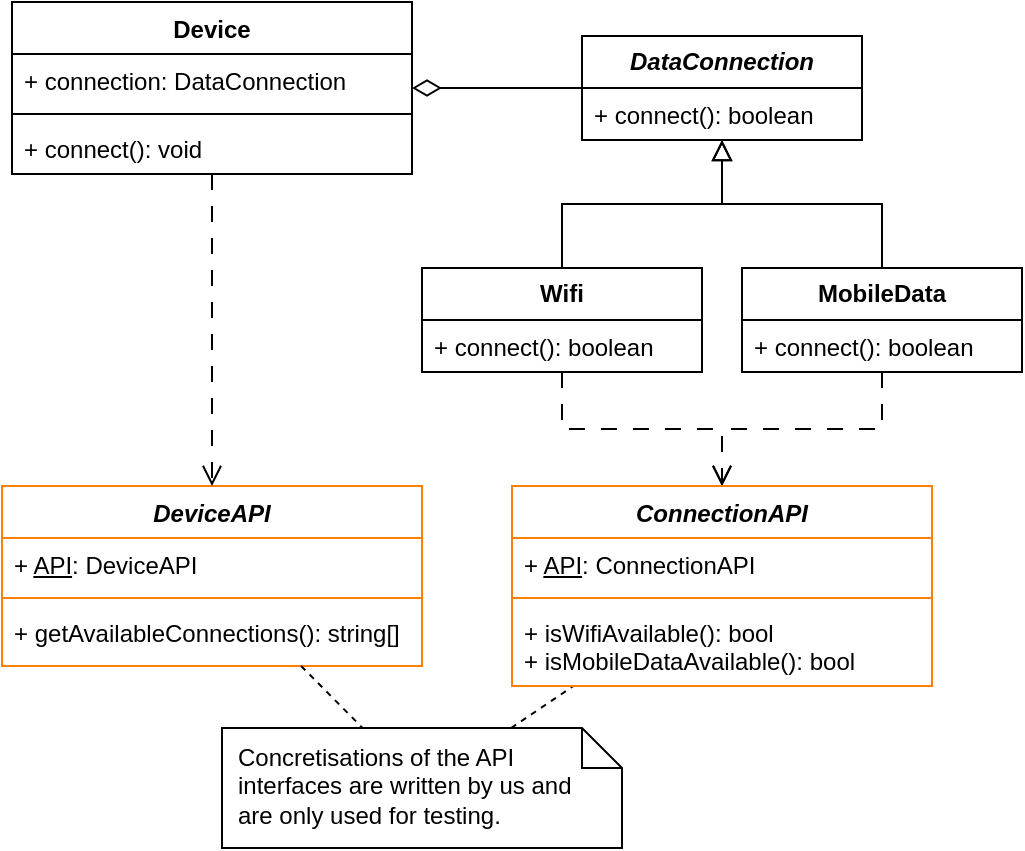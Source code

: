 <mxfile version="26.1.1" pages="2">
  <diagram name="class" id="6plBSOpS0Jz09j6BIykL">
    <mxGraphModel dx="956" dy="557" grid="1" gridSize="10" guides="1" tooltips="1" connect="1" arrows="1" fold="1" page="1" pageScale="1" pageWidth="850" pageHeight="1100" math="0" shadow="0">
      <root>
        <mxCell id="0" />
        <mxCell id="1" parent="0" />
        <mxCell id="0V4wMv4VKGkyA-5Q7Wvw-1" value="&lt;i&gt;DeviceAPI&lt;/i&gt;" style="swimlane;fontStyle=1;align=center;verticalAlign=top;childLayout=stackLayout;horizontal=1;startSize=26;horizontalStack=0;resizeParent=1;resizeParentMax=0;resizeLast=0;collapsible=1;marginBottom=0;whiteSpace=wrap;html=1;hachureGap=4;fontFamily=Helvetica;strokeColor=#FF8000;" parent="1" vertex="1">
          <mxGeometry x="60" y="619" width="210" height="90" as="geometry" />
        </mxCell>
        <mxCell id="0V4wMv4VKGkyA-5Q7Wvw-2" value="+ &lt;u&gt;API&lt;/u&gt;: DeviceAPI" style="text;strokeColor=none;fillColor=none;align=left;verticalAlign=top;spacingLeft=4;spacingRight=4;overflow=hidden;rotatable=0;points=[[0,0.5],[1,0.5]];portConstraint=eastwest;whiteSpace=wrap;html=1;fontFamily=Helvetica;" parent="0V4wMv4VKGkyA-5Q7Wvw-1" vertex="1">
          <mxGeometry y="26" width="210" height="26" as="geometry" />
        </mxCell>
        <mxCell id="0V4wMv4VKGkyA-5Q7Wvw-3" value="" style="line;strokeWidth=1;fillColor=none;align=left;verticalAlign=middle;spacingTop=-1;spacingLeft=3;spacingRight=3;rotatable=0;labelPosition=right;points=[];portConstraint=eastwest;strokeColor=inherit;hachureGap=4;fontFamily=Helvetica;" parent="0V4wMv4VKGkyA-5Q7Wvw-1" vertex="1">
          <mxGeometry y="52" width="210" height="8" as="geometry" />
        </mxCell>
        <mxCell id="0V4wMv4VKGkyA-5Q7Wvw-4" value="+&amp;nbsp;getAvailableConnections(): string[]" style="text;strokeColor=none;fillColor=none;align=left;verticalAlign=top;spacingLeft=4;spacingRight=4;overflow=hidden;rotatable=0;points=[[0,0.5],[1,0.5]];portConstraint=eastwest;whiteSpace=wrap;html=1;fontFamily=Helvetica;" parent="0V4wMv4VKGkyA-5Q7Wvw-1" vertex="1">
          <mxGeometry y="60" width="210" height="30" as="geometry" />
        </mxCell>
        <mxCell id="l8JdB6MDl1ZhQ7gIEwZ--3" style="edgeStyle=orthogonalEdgeStyle;rounded=0;orthogonalLoop=1;jettySize=auto;html=1;endArrow=diamondThin;endFill=0;labelBackgroundColor=none;fontColor=default;startSize=8;endSize=12;fontFamily=Helvetica;" parent="1" source="l8JdB6MDl1ZhQ7gIEwZ--8" target="oLJPzWroiVdDNahnMrBw-4" edge="1">
          <mxGeometry relative="1" as="geometry">
            <mxPoint x="360" y="420" as="sourcePoint" />
            <mxPoint x="280" y="420" as="targetPoint" />
          </mxGeometry>
        </mxCell>
        <mxCell id="l8JdB6MDl1ZhQ7gIEwZ--6" style="edgeStyle=orthogonalEdgeStyle;rounded=0;hachureGap=4;orthogonalLoop=1;jettySize=auto;html=1;fontFamily=Helvetica;fontColor=default;endArrow=block;endFill=0;endSize=8;labelBackgroundColor=none;" parent="1" source="oLJPzWroiVdDNahnMrBw-12" target="l8JdB6MDl1ZhQ7gIEwZ--8" edge="1">
          <mxGeometry relative="1" as="geometry">
            <mxPoint x="420" y="450" as="targetPoint" />
            <mxPoint x="350" y="510" as="sourcePoint" />
          </mxGeometry>
        </mxCell>
        <mxCell id="oLJPzWroiVdDNahnMrBw-8" style="edgeStyle=orthogonalEdgeStyle;rounded=0;hachureGap=4;orthogonalLoop=1;jettySize=auto;html=1;fontFamily=Helvetica;dashed=1;endArrow=open;endFill=0;endSize=8;startSize=8;dashPattern=8 8;" parent="1" source="oLJPzWroiVdDNahnMrBw-12" target="0V4wMv4VKGkyA-5Q7Wvw-5" edge="1">
          <mxGeometry relative="1" as="geometry">
            <mxPoint x="350" y="570" as="sourcePoint" />
            <mxPoint x="420" y="620" as="targetPoint" />
          </mxGeometry>
        </mxCell>
        <mxCell id="l8JdB6MDl1ZhQ7gIEwZ--7" style="edgeStyle=orthogonalEdgeStyle;rounded=0;hachureGap=4;orthogonalLoop=1;jettySize=auto;html=1;fontFamily=Helvetica;fontColor=default;endArrow=block;endFill=0;startSize=8;endSize=8;labelBackgroundColor=none;" parent="1" source="oLJPzWroiVdDNahnMrBw-14" target="l8JdB6MDl1ZhQ7gIEwZ--8" edge="1">
          <mxGeometry relative="1" as="geometry">
            <mxPoint x="420" y="450" as="targetPoint" />
            <mxPoint x="490" y="510" as="sourcePoint" />
          </mxGeometry>
        </mxCell>
        <mxCell id="oLJPzWroiVdDNahnMrBw-9" style="edgeStyle=orthogonalEdgeStyle;rounded=0;hachureGap=4;orthogonalLoop=1;jettySize=auto;html=1;fontFamily=Helvetica;dashed=1;endArrow=open;endFill=0;endSize=8;startSize=8;dashPattern=8 8;" parent="1" source="oLJPzWroiVdDNahnMrBw-14" target="0V4wMv4VKGkyA-5Q7Wvw-5" edge="1">
          <mxGeometry relative="1" as="geometry">
            <mxPoint x="490" y="570" as="sourcePoint" />
            <mxPoint x="420" y="620" as="targetPoint" />
          </mxGeometry>
        </mxCell>
        <mxCell id="l8JdB6MDl1ZhQ7gIEwZ--8" value="&lt;b&gt;&lt;i&gt;DataConnection&lt;/i&gt;&lt;/b&gt;" style="swimlane;fontStyle=0;childLayout=stackLayout;horizontal=1;startSize=26;horizontalStack=0;resizeParent=1;resizeParentMax=0;resizeLast=0;collapsible=1;marginBottom=0;whiteSpace=wrap;html=1;hachureGap=4;fontFamily=Helvetica;labelBackgroundColor=none;" parent="1" vertex="1">
          <mxGeometry x="350" y="394" width="140" height="52" as="geometry" />
        </mxCell>
        <mxCell id="l8JdB6MDl1ZhQ7gIEwZ--9" value="+ connect(): boolean" style="text;strokeColor=none;fillColor=none;align=left;verticalAlign=top;spacingLeft=4;spacingRight=4;overflow=hidden;rotatable=0;points=[[0,0.5],[1,0.5]];portConstraint=eastwest;whiteSpace=wrap;html=1;fontFamily=Helvetica;labelBackgroundColor=none;" parent="l8JdB6MDl1ZhQ7gIEwZ--8" vertex="1">
          <mxGeometry y="26" width="140" height="26" as="geometry" />
        </mxCell>
        <mxCell id="oLJPzWroiVdDNahnMrBw-10" style="edgeStyle=orthogonalEdgeStyle;rounded=0;hachureGap=4;orthogonalLoop=1;jettySize=auto;html=1;fontFamily=Helvetica;dashed=1;endArrow=open;endFill=0;endSize=8;startSize=8;dashPattern=8 8;" parent="1" source="oLJPzWroiVdDNahnMrBw-4" target="0V4wMv4VKGkyA-5Q7Wvw-1" edge="1">
          <mxGeometry relative="1" as="geometry" />
        </mxCell>
        <mxCell id="oLJPzWroiVdDNahnMrBw-4" value="Device" style="swimlane;fontStyle=1;align=center;verticalAlign=top;childLayout=stackLayout;horizontal=1;startSize=26;horizontalStack=0;resizeParent=1;resizeParentMax=0;resizeLast=0;collapsible=1;marginBottom=0;whiteSpace=wrap;html=1;hachureGap=4;fontFamily=Helvetica;" parent="1" vertex="1">
          <mxGeometry x="65" y="377" width="200" height="86" as="geometry" />
        </mxCell>
        <mxCell id="oLJPzWroiVdDNahnMrBw-5" value="+ connection: DataConnection" style="text;strokeColor=none;fillColor=none;align=left;verticalAlign=top;spacingLeft=4;spacingRight=4;overflow=hidden;rotatable=0;points=[[0,0.5],[1,0.5]];portConstraint=eastwest;whiteSpace=wrap;html=1;fontFamily=Helvetica;" parent="oLJPzWroiVdDNahnMrBw-4" vertex="1">
          <mxGeometry y="26" width="200" height="26" as="geometry" />
        </mxCell>
        <mxCell id="oLJPzWroiVdDNahnMrBw-6" value="" style="line;strokeWidth=1;fillColor=none;align=left;verticalAlign=middle;spacingTop=-1;spacingLeft=3;spacingRight=3;rotatable=0;labelPosition=right;points=[];portConstraint=eastwest;strokeColor=inherit;hachureGap=4;fontFamily=Helvetica;" parent="oLJPzWroiVdDNahnMrBw-4" vertex="1">
          <mxGeometry y="52" width="200" height="8" as="geometry" />
        </mxCell>
        <mxCell id="oLJPzWroiVdDNahnMrBw-7" value="+ connect(): void" style="text;strokeColor=none;fillColor=none;align=left;verticalAlign=top;spacingLeft=4;spacingRight=4;overflow=hidden;rotatable=0;points=[[0,0.5],[1,0.5]];portConstraint=eastwest;whiteSpace=wrap;html=1;fontFamily=Helvetica;" parent="oLJPzWroiVdDNahnMrBw-4" vertex="1">
          <mxGeometry y="60" width="200" height="26" as="geometry" />
        </mxCell>
        <mxCell id="oLJPzWroiVdDNahnMrBw-12" value="&lt;b&gt;Wifi&lt;/b&gt;" style="swimlane;fontStyle=0;childLayout=stackLayout;horizontal=1;startSize=26;horizontalStack=0;resizeParent=1;resizeParentMax=0;resizeLast=0;collapsible=1;marginBottom=0;whiteSpace=wrap;html=1;hachureGap=4;fontFamily=Helvetica;labelBackgroundColor=none;" parent="1" vertex="1">
          <mxGeometry x="270" y="510" width="140" height="52" as="geometry" />
        </mxCell>
        <mxCell id="oLJPzWroiVdDNahnMrBw-13" value="+ connect(): boolean" style="text;strokeColor=none;fillColor=none;align=left;verticalAlign=top;spacingLeft=4;spacingRight=4;overflow=hidden;rotatable=0;points=[[0,0.5],[1,0.5]];portConstraint=eastwest;whiteSpace=wrap;html=1;fontFamily=Helvetica;labelBackgroundColor=none;" parent="oLJPzWroiVdDNahnMrBw-12" vertex="1">
          <mxGeometry y="26" width="140" height="26" as="geometry" />
        </mxCell>
        <mxCell id="oLJPzWroiVdDNahnMrBw-14" value="&lt;b&gt;MobileData&lt;/b&gt;" style="swimlane;fontStyle=0;childLayout=stackLayout;horizontal=1;startSize=26;horizontalStack=0;resizeParent=1;resizeParentMax=0;resizeLast=0;collapsible=1;marginBottom=0;whiteSpace=wrap;html=1;hachureGap=4;fontFamily=Helvetica;labelBackgroundColor=none;" parent="1" vertex="1">
          <mxGeometry x="430" y="510" width="140" height="52" as="geometry" />
        </mxCell>
        <mxCell id="oLJPzWroiVdDNahnMrBw-15" value="+ connect(): boolean" style="text;strokeColor=none;fillColor=none;align=left;verticalAlign=top;spacingLeft=4;spacingRight=4;overflow=hidden;rotatable=0;points=[[0,0.5],[1,0.5]];portConstraint=eastwest;whiteSpace=wrap;html=1;fontFamily=Helvetica;labelBackgroundColor=none;" parent="oLJPzWroiVdDNahnMrBw-14" vertex="1">
          <mxGeometry y="26" width="140" height="26" as="geometry" />
        </mxCell>
        <mxCell id="oLJPzWroiVdDNahnMrBw-17" style="rounded=0;hachureGap=4;orthogonalLoop=1;jettySize=auto;html=1;fontFamily=Helvetica;dashed=1;endArrow=none;startFill=0;" parent="1" source="oLJPzWroiVdDNahnMrBw-16" target="0V4wMv4VKGkyA-5Q7Wvw-5" edge="1">
          <mxGeometry relative="1" as="geometry">
            <mxPoint x="377.917" y="690.0" as="targetPoint" />
          </mxGeometry>
        </mxCell>
        <mxCell id="oLJPzWroiVdDNahnMrBw-16" value="Concretisations of the API interfaces are written by us&amp;nbsp;&lt;span style=&quot;background-color: transparent; color: light-dark(rgb(0, 0, 0), rgb(255, 255, 255));&quot;&gt;and are only used for testing.&lt;/span&gt;" style="shape=note;size=20;whiteSpace=wrap;html=1;hachureGap=4;fontFamily=Helvetica;align=left;spacingLeft=6;spacingBottom=6;spacingTop=3;spacingRight=21;" parent="1" vertex="1">
          <mxGeometry x="170" y="740" width="200" height="60" as="geometry" />
        </mxCell>
        <mxCell id="oLJPzWroiVdDNahnMrBw-18" style="rounded=0;hachureGap=4;orthogonalLoop=1;jettySize=auto;html=1;fontFamily=Helvetica;dashed=1;endArrow=none;startFill=0;" parent="1" source="0V4wMv4VKGkyA-5Q7Wvw-1" target="oLJPzWroiVdDNahnMrBw-16" edge="1">
          <mxGeometry relative="1" as="geometry">
            <mxPoint x="340" y="740" as="sourcePoint" />
            <mxPoint x="388" y="700" as="targetPoint" />
          </mxGeometry>
        </mxCell>
        <mxCell id="0V4wMv4VKGkyA-5Q7Wvw-5" value="&lt;i&gt;ConnectionAPI&lt;/i&gt;" style="swimlane;fontStyle=1;align=center;verticalAlign=top;childLayout=stackLayout;horizontal=1;startSize=26;horizontalStack=0;resizeParent=1;resizeParentMax=0;resizeLast=0;collapsible=1;marginBottom=0;whiteSpace=wrap;html=1;hachureGap=4;fontFamily=Helvetica;strokeColor=#FF8000;" parent="1" vertex="1">
          <mxGeometry x="315" y="619" width="210" height="100" as="geometry" />
        </mxCell>
        <mxCell id="0V4wMv4VKGkyA-5Q7Wvw-6" value="+ &lt;u&gt;API&lt;/u&gt;: ConnectionAPI" style="text;strokeColor=none;fillColor=none;align=left;verticalAlign=top;spacingLeft=4;spacingRight=4;overflow=hidden;rotatable=0;points=[[0,0.5],[1,0.5]];portConstraint=eastwest;whiteSpace=wrap;html=1;fontFamily=Helvetica;" parent="0V4wMv4VKGkyA-5Q7Wvw-5" vertex="1">
          <mxGeometry y="26" width="210" height="26" as="geometry" />
        </mxCell>
        <mxCell id="0V4wMv4VKGkyA-5Q7Wvw-7" value="" style="line;strokeWidth=1;fillColor=none;align=left;verticalAlign=middle;spacingTop=-1;spacingLeft=3;spacingRight=3;rotatable=0;labelPosition=right;points=[];portConstraint=eastwest;strokeColor=inherit;hachureGap=4;fontFamily=Helvetica;" parent="0V4wMv4VKGkyA-5Q7Wvw-5" vertex="1">
          <mxGeometry y="52" width="210" height="8" as="geometry" />
        </mxCell>
        <mxCell id="0V4wMv4VKGkyA-5Q7Wvw-8" value="+&amp;nbsp;isWifiAvailable(): boo&lt;span style=&quot;color: light-dark(rgb(0, 0, 0), rgb(255, 255, 255)); background-color: transparent;&quot;&gt;l&lt;/span&gt;&lt;div&gt;&lt;span style=&quot;background-color: transparent; color: light-dark(rgb(0, 0, 0), rgb(255, 255, 255));&quot;&gt;+&amp;nbsp;isMobileDataAvailable(): bool&lt;/span&gt;&lt;/div&gt;" style="text;strokeColor=none;fillColor=none;align=left;verticalAlign=top;spacingLeft=4;spacingRight=4;overflow=hidden;rotatable=0;points=[[0,0.5],[1,0.5]];portConstraint=eastwest;whiteSpace=wrap;html=1;fontFamily=Helvetica;" parent="0V4wMv4VKGkyA-5Q7Wvw-5" vertex="1">
          <mxGeometry y="60" width="210" height="40" as="geometry" />
        </mxCell>
      </root>
    </mxGraphModel>
  </diagram>
  <diagram id="bfYPY2_5xNruEs83Vb4x" name="activity">
    <mxGraphModel dx="925" dy="539" grid="1" gridSize="10" guides="1" tooltips="1" connect="1" arrows="1" fold="1" page="1" pageScale="1" pageWidth="850" pageHeight="1100" math="0" shadow="0">
      <root>
        <mxCell id="0" />
        <mxCell id="1" parent="0" />
        <mxCell id="MnybgJhgYroqiIBK9Pmh-8" value="" style="rounded=1;whiteSpace=wrap;html=1;arcSize=14;fontColor=#000000;fillColor=none;strokeColor=#000000;hachureGap=4;fontFamily=Helvetica;" parent="1" vertex="1">
          <mxGeometry x="110" y="220" width="550" height="240" as="geometry" />
        </mxCell>
        <mxCell id="MnybgJhgYroqiIBK9Pmh-1" value="" style="ellipse;html=1;shape=startState;fillColor=#000000;strokeColor=#000000;hachureGap=4;fontFamily=Helvetica;" parent="1" vertex="1">
          <mxGeometry x="130" y="325" width="30" height="30" as="geometry" />
        </mxCell>
        <mxCell id="MnybgJhgYroqiIBK9Pmh-2" value="" style="edgeStyle=orthogonalEdgeStyle;html=1;verticalAlign=bottom;endArrow=open;endSize=8;strokeColor=#000000;rounded=0;hachureGap=4;fontFamily=Helvetica;startSize=8;" parent="1" source="MnybgJhgYroqiIBK9Pmh-1" target="MnybgJhgYroqiIBK9Pmh-3" edge="1">
          <mxGeometry relative="1" as="geometry">
            <mxPoint x="210" y="335" as="targetPoint" />
          </mxGeometry>
        </mxCell>
        <mxCell id="MnybgJhgYroqiIBK9Pmh-3" value="Take first&lt;div&gt;connection type&lt;/div&gt;" style="rounded=1;whiteSpace=wrap;html=1;arcSize=40;fillColor=none;strokeColor=#000000;hachureGap=4;fontFamily=Helvetica;" parent="1" vertex="1">
          <mxGeometry x="190" y="320" width="120" height="40" as="geometry" />
        </mxCell>
        <mxCell id="MnybgJhgYroqiIBK9Pmh-4" value="" style="edgeStyle=orthogonalEdgeStyle;html=1;verticalAlign=bottom;endArrow=open;endSize=8;strokeColor=#000000;rounded=0;hachureGap=4;fontFamily=Helvetica;startSize=8;" parent="1" source="MnybgJhgYroqiIBK9Pmh-3" target="MnybgJhgYroqiIBK9Pmh-19" edge="1">
          <mxGeometry relative="1" as="geometry">
            <mxPoint x="280" y="420" as="targetPoint" />
          </mxGeometry>
        </mxCell>
        <mxCell id="lZTjzuh1z9UJyakJmFWx-5" value="no" style="edgeStyle=orthogonalEdgeStyle;rounded=0;hachureGap=4;orthogonalLoop=1;jettySize=auto;html=1;fontFamily=Helvetica;endArrow=open;endFill=0;strokeColor=#000000;verticalAlign=middle;align=left;" parent="1" source="MnybgJhgYroqiIBK9Pmh-19" target="MnybgJhgYroqiIBK9Pmh-26" edge="1">
          <mxGeometry x="-0.6" y="10" relative="1" as="geometry">
            <mxPoint as="offset" />
          </mxGeometry>
        </mxCell>
        <mxCell id="MnybgJhgYroqiIBK9Pmh-19" value="is available?" style="rhombus;whiteSpace=wrap;html=1;fillColor=none;strokeColor=#000000;hachureGap=4;fontFamily=Helvetica;fontSize=11;" parent="1" vertex="1">
          <mxGeometry x="340" y="320" width="80" height="40" as="geometry" />
        </mxCell>
        <mxCell id="MnybgJhgYroqiIBK9Pmh-21" value="yes" style="edgeStyle=orthogonalEdgeStyle;html=1;align=left;verticalAlign=middle;endArrow=open;endSize=8;strokeColor=#000000;rounded=0;hachureGap=4;fontFamily=Helvetica;startSize=8;" parent="1" source="MnybgJhgYroqiIBK9Pmh-19" target="MnybgJhgYroqiIBK9Pmh-32" edge="1">
          <mxGeometry x="-0.2" y="-3" relative="1" as="geometry">
            <mxPoint x="380" y="255" as="targetPoint" />
            <mxPoint as="offset" />
          </mxGeometry>
        </mxCell>
        <mxCell id="MnybgJhgYroqiIBK9Pmh-26" value="is last type?" style="rhombus;whiteSpace=wrap;html=1;fillColor=none;strokeColor=#000000;hachureGap=4;fontFamily=Helvetica;fontSize=11;" parent="1" vertex="1">
          <mxGeometry x="460" y="320" width="80" height="40" as="geometry" />
        </mxCell>
        <mxCell id="MnybgJhgYroqiIBK9Pmh-27" value="no" style="edgeStyle=orthogonalEdgeStyle;html=1;align=left;verticalAlign=middle;endArrow=open;endSize=8;strokeColor=#000000;rounded=0;hachureGap=4;fontFamily=Helvetica;startSize=8;" parent="1" source="MnybgJhgYroqiIBK9Pmh-26" target="MnybgJhgYroqiIBK9Pmh-30" edge="1">
          <mxGeometry x="-0.278" y="2" relative="1" as="geometry">
            <mxPoint x="500" y="400" as="targetPoint" />
            <mxPoint as="offset" />
          </mxGeometry>
        </mxCell>
        <mxCell id="MnybgJhgYroqiIBK9Pmh-28" value="yes" style="edgeStyle=orthogonalEdgeStyle;html=1;align=left;verticalAlign=middle;endArrow=open;endSize=8;strokeColor=#000000;rounded=0;hachureGap=4;fontFamily=Helvetica;startSize=8;" parent="1" source="MnybgJhgYroqiIBK9Pmh-26" target="MnybgJhgYroqiIBK9Pmh-35" edge="1">
          <mxGeometry x="-0.75" y="10" relative="1" as="geometry">
            <mxPoint x="610" y="340" as="targetPoint" />
            <mxPoint as="offset" />
          </mxGeometry>
        </mxCell>
        <mxCell id="MnybgJhgYroqiIBK9Pmh-30" value="Take next&lt;div&gt;connection type&lt;/div&gt;" style="rounded=1;whiteSpace=wrap;html=1;arcSize=40;fillColor=none;strokeColor=#000000;hachureGap=4;fontFamily=Helvetica;" parent="1" vertex="1">
          <mxGeometry x="440" y="399" width="120" height="40" as="geometry" />
        </mxCell>
        <mxCell id="MnybgJhgYroqiIBK9Pmh-32" value="Attempt connection" style="rounded=1;whiteSpace=wrap;html=1;arcSize=40;fillColor=none;strokeColor=#000000;hachureGap=4;fontFamily=Helvetica;" parent="1" vertex="1">
          <mxGeometry x="320" y="240" width="120" height="40" as="geometry" />
        </mxCell>
        <mxCell id="MnybgJhgYroqiIBK9Pmh-33" value="" style="edgeStyle=orthogonalEdgeStyle;html=1;verticalAlign=bottom;endArrow=open;endSize=8;strokeColor=#000000;rounded=0;hachureGap=4;fontFamily=Helvetica;startSize=8;" parent="1" source="MnybgJhgYroqiIBK9Pmh-32" target="MnybgJhgYroqiIBK9Pmh-37" edge="1">
          <mxGeometry relative="1" as="geometry">
            <mxPoint x="310" y="580" as="targetPoint" />
          </mxGeometry>
        </mxCell>
        <mxCell id="MnybgJhgYroqiIBK9Pmh-35" value="" style="ellipse;html=1;shape=endState;fillColor=#000000;strokeColor=#000000;hachureGap=4;fontFamily=Helvetica;" parent="1" vertex="1">
          <mxGeometry x="580" y="325" width="30" height="30" as="geometry" />
        </mxCell>
        <mxCell id="lZTjzuh1z9UJyakJmFWx-4" value="no" style="edgeStyle=orthogonalEdgeStyle;rounded=0;hachureGap=4;orthogonalLoop=1;jettySize=auto;html=1;fontFamily=Helvetica;fontColor=#000000;endArrow=open;endFill=0;strokeColor=#000000;verticalAlign=middle;align=left;endSize=8;startSize=8;" parent="1" source="MnybgJhgYroqiIBK9Pmh-37" target="MnybgJhgYroqiIBK9Pmh-26" edge="1">
          <mxGeometry x="-0.714" y="4" relative="1" as="geometry">
            <mxPoint as="offset" />
          </mxGeometry>
        </mxCell>
        <mxCell id="7xtl0lrAsvXb5HoY3E8T-2" style="rounded=0;hachureGap=4;orthogonalLoop=1;jettySize=auto;html=1;fontFamily=Helvetica;dashed=1;endArrow=none;startFill=0;strokeColor=#000000;" parent="1" source="MnybgJhgYroqiIBK9Pmh-37" target="7xtl0lrAsvXb5HoY3E8T-1" edge="1">
          <mxGeometry relative="1" as="geometry" />
        </mxCell>
        <mxCell id="MnybgJhgYroqiIBK9Pmh-37" value="is succesful" style="rhombus;whiteSpace=wrap;html=1;fillColor=none;strokeColor=#000000;hachureGap=4;fontFamily=Helvetica;fontSize=11;" parent="1" vertex="1">
          <mxGeometry x="490" y="240" width="80" height="40" as="geometry" />
        </mxCell>
        <mxCell id="MnybgJhgYroqiIBK9Pmh-39" value="yes" style="edgeStyle=orthogonalEdgeStyle;html=1;align=left;verticalAlign=middle;endArrow=open;endSize=8;strokeColor=#000000;rounded=0;hachureGap=4;fontFamily=Helvetica;startSize=8;" parent="1" source="MnybgJhgYroqiIBK9Pmh-37" target="MnybgJhgYroqiIBK9Pmh-40" edge="1">
          <mxGeometry x="-0.75" y="10" relative="1" as="geometry">
            <mxPoint x="620" y="260" as="targetPoint" />
            <mxPoint as="offset" />
          </mxGeometry>
        </mxCell>
        <mxCell id="MnybgJhgYroqiIBK9Pmh-40" value="" style="ellipse;html=1;shape=endState;fillColor=#000000;strokeColor=#000000;hachureGap=4;fontFamily=Helvetica;" parent="1" vertex="1">
          <mxGeometry x="610" y="245" width="30" height="30" as="geometry" />
        </mxCell>
        <mxCell id="MnybgJhgYroqiIBK9Pmh-41" value="" style="ellipse;html=1;shape=startState;fillColor=#000000;strokeColor=#000000;hachureGap=4;fontFamily=Helvetica;" parent="1" vertex="1">
          <mxGeometry x="50" y="325" width="30" height="30" as="geometry" />
        </mxCell>
        <mxCell id="MnybgJhgYroqiIBK9Pmh-42" value="" style="edgeStyle=orthogonalEdgeStyle;html=1;verticalAlign=bottom;endArrow=open;endSize=8;strokeColor=#000000;rounded=0;hachureGap=4;fontFamily=Helvetica;entryX=0;entryY=0.5;entryDx=0;entryDy=0;startSize=8;" parent="1" source="MnybgJhgYroqiIBK9Pmh-41" target="MnybgJhgYroqiIBK9Pmh-8" edge="1">
          <mxGeometry relative="1" as="geometry">
            <mxPoint x="15" y="410" as="targetPoint" />
          </mxGeometry>
        </mxCell>
        <mxCell id="MnybgJhgYroqiIBK9Pmh-43" value="[true]" style="text;align=center;fontStyle=1;verticalAlign=middle;spacingLeft=3;spacingRight=3;strokeColor=none;rotatable=0;points=[[0,0.5],[1,0.5]];portConstraint=eastwest;html=1;fontFamily=Helvetica;" parent="1" vertex="1">
          <mxGeometry x="585" y="275" width="80" height="26" as="geometry" />
        </mxCell>
        <mxCell id="MnybgJhgYroqiIBK9Pmh-44" value="[false]" style="text;align=center;fontStyle=1;verticalAlign=middle;spacingLeft=3;spacingRight=3;strokeColor=none;rotatable=0;points=[[0,0.5],[1,0.5]];portConstraint=eastwest;html=1;fontFamily=Helvetica;" parent="1" vertex="1">
          <mxGeometry x="555" y="355" width="80" height="26" as="geometry" />
        </mxCell>
        <mxCell id="MnybgJhgYroqiIBK9Pmh-46" value="" style="edgeStyle=orthogonalEdgeStyle;html=1;verticalAlign=bottom;endArrow=open;endSize=8;strokeColor=#000000;rounded=0;hachureGap=4;fontFamily=Helvetica;startSize=8;" parent="1" source="MnybgJhgYroqiIBK9Pmh-8" target="MnybgJhgYroqiIBK9Pmh-47" edge="1">
          <mxGeometry relative="1" as="geometry">
            <mxPoint x="710" y="335" as="targetPoint" />
            <mxPoint x="775" y="295" as="sourcePoint" />
          </mxGeometry>
        </mxCell>
        <mxCell id="MnybgJhgYroqiIBK9Pmh-47" value="success" style="rhombus;whiteSpace=wrap;html=1;fillColor=none;strokeColor=#000000;hachureGap=4;fontFamily=Helvetica;fontSize=11;" parent="1" vertex="1">
          <mxGeometry x="690" y="321.5" width="60" height="37.5" as="geometry" />
        </mxCell>
        <mxCell id="MnybgJhgYroqiIBK9Pmh-48" value="no" style="edgeStyle=orthogonalEdgeStyle;html=1;align=left;verticalAlign=middle;endArrow=open;endSize=8;strokeColor=#000000;rounded=0;hachureGap=4;fontFamily=Helvetica;startSize=8;" parent="1" source="MnybgJhgYroqiIBK9Pmh-47" target="MnybgJhgYroqiIBK9Pmh-53" edge="1">
          <mxGeometry x="-0.624" y="-3" relative="1" as="geometry">
            <mxPoint x="720" y="275.25" as="targetPoint" />
            <Array as="points">
              <mxPoint x="720" y="270.25" />
            </Array>
            <mxPoint as="offset" />
            <mxPoint x="700" y="265.25" as="sourcePoint" />
          </mxGeometry>
        </mxCell>
        <mxCell id="MnybgJhgYroqiIBK9Pmh-49" value="yes" style="edgeStyle=orthogonalEdgeStyle;html=1;align=left;verticalAlign=middle;endArrow=open;endSize=8;strokeColor=#000000;rounded=0;hachureGap=4;fontFamily=Helvetica;entryX=0;entryY=0.5;entryDx=0;entryDy=0;startSize=8;" parent="1" source="MnybgJhgYroqiIBK9Pmh-47" target="_Ft6ctiQXehODKJ33KVJ-1" edge="1">
          <mxGeometry x="-0.679" y="4" relative="1" as="geometry">
            <mxPoint x="740" y="420.25" as="targetPoint" />
            <mxPoint as="offset" />
          </mxGeometry>
        </mxCell>
        <mxCell id="MnybgJhgYroqiIBK9Pmh-53" value="Throw RuntimeException" style="rounded=1;whiteSpace=wrap;html=1;arcSize=40;fillColor=none;strokeColor=#000000;hachureGap=4;fontFamily=Helvetica;" parent="1" vertex="1">
          <mxGeometry x="750" y="250.25" width="120" height="40" as="geometry" />
        </mxCell>
        <mxCell id="MnybgJhgYroqiIBK9Pmh-54" value="" style="edgeStyle=orthogonalEdgeStyle;html=1;verticalAlign=bottom;endArrow=open;endSize=8;strokeColor=#000000;rounded=0;hachureGap=4;fontFamily=Helvetica;startSize=8;" parent="1" source="MnybgJhgYroqiIBK9Pmh-53" target="MnybgJhgYroqiIBK9Pmh-55" edge="1">
          <mxGeometry relative="1" as="geometry">
            <mxPoint x="790" y="265.25" as="targetPoint" />
          </mxGeometry>
        </mxCell>
        <mxCell id="MnybgJhgYroqiIBK9Pmh-55" value="" style="ellipse;html=1;shape=endState;fillColor=#000000;strokeColor=#000000;hachureGap=4;fontFamily=Helvetica;" parent="1" vertex="1">
          <mxGeometry x="795" y="325.25" width="30" height="30" as="geometry" />
        </mxCell>
        <mxCell id="MnybgJhgYroqiIBK9Pmh-31" value="" style="edgeStyle=orthogonalEdgeStyle;html=1;verticalAlign=bottom;endArrow=open;endSize=8;strokeColor=#000000;rounded=0;hachureGap=4;fontFamily=Helvetica;startSize=8;" parent="1" source="MnybgJhgYroqiIBK9Pmh-30" target="MnybgJhgYroqiIBK9Pmh-19" edge="1">
          <mxGeometry relative="1" as="geometry">
            <mxPoint x="440" y="530" as="targetPoint" />
          </mxGeometry>
        </mxCell>
        <mxCell id="7xtl0lrAsvXb5HoY3E8T-1" value="Connection success is based on calls to the ConnectionAPI class" style="shape=note;size=20;whiteSpace=wrap;html=1;hachureGap=4;fontFamily=Helvetica;align=left;spacingLeft=6;spacingBottom=6;spacingTop=3;strokeColor=#000000;spacingRight=10;" parent="1" vertex="1">
          <mxGeometry x="412.5" y="140" width="167.5" height="60" as="geometry" />
        </mxCell>
        <mxCell id="gFMqIg3aRyKRE7dKttSc-1" value="Availability&amp;nbsp; is based on&amp;nbsp;&lt;div&gt;calls to the DeviceAPI class&lt;/div&gt;" style="shape=note;size=20;whiteSpace=wrap;html=1;hachureGap=4;fontFamily=Helvetica;align=left;spacingLeft=6;spacingBottom=6;spacingTop=3;strokeColor=#000000;spacingRight=10;" parent="1" vertex="1">
          <mxGeometry x="172.5" y="140" width="167.5" height="60" as="geometry" />
        </mxCell>
        <mxCell id="8YxqIRlyJSjYwYSBFwkK-1" style="rounded=0;hachureGap=4;orthogonalLoop=1;jettySize=auto;html=1;fontFamily=Helvetica;dashed=1;endArrow=none;startFill=0;strokeColor=#000000;" parent="1" source="gFMqIg3aRyKRE7dKttSc-1" target="MnybgJhgYroqiIBK9Pmh-19" edge="1">
          <mxGeometry relative="1" as="geometry">
            <mxPoint x="525" y="258" as="sourcePoint" />
            <mxPoint x="370" y="340" as="targetPoint" />
            <Array as="points">
              <mxPoint x="290" y="280" />
            </Array>
          </mxGeometry>
        </mxCell>
        <mxCell id="_Ft6ctiQXehODKJ33KVJ-2" style="edgeStyle=orthogonalEdgeStyle;rounded=0;orthogonalLoop=1;jettySize=auto;html=1;endArrow=open;endFill=0;endSize=8;startSize=8;" parent="1" source="_Ft6ctiQXehODKJ33KVJ-1" target="MnybgJhgYroqiIBK9Pmh-55" edge="1">
          <mxGeometry relative="1" as="geometry" />
        </mxCell>
        <mxCell id="_Ft6ctiQXehODKJ33KVJ-1" value="Set local variable" style="rounded=1;whiteSpace=wrap;html=1;arcSize=40;fillColor=none;strokeColor=#000000;hachureGap=4;fontFamily=Helvetica;" parent="1" vertex="1">
          <mxGeometry x="750" y="390" width="120" height="40" as="geometry" />
        </mxCell>
      </root>
    </mxGraphModel>
  </diagram>
</mxfile>
